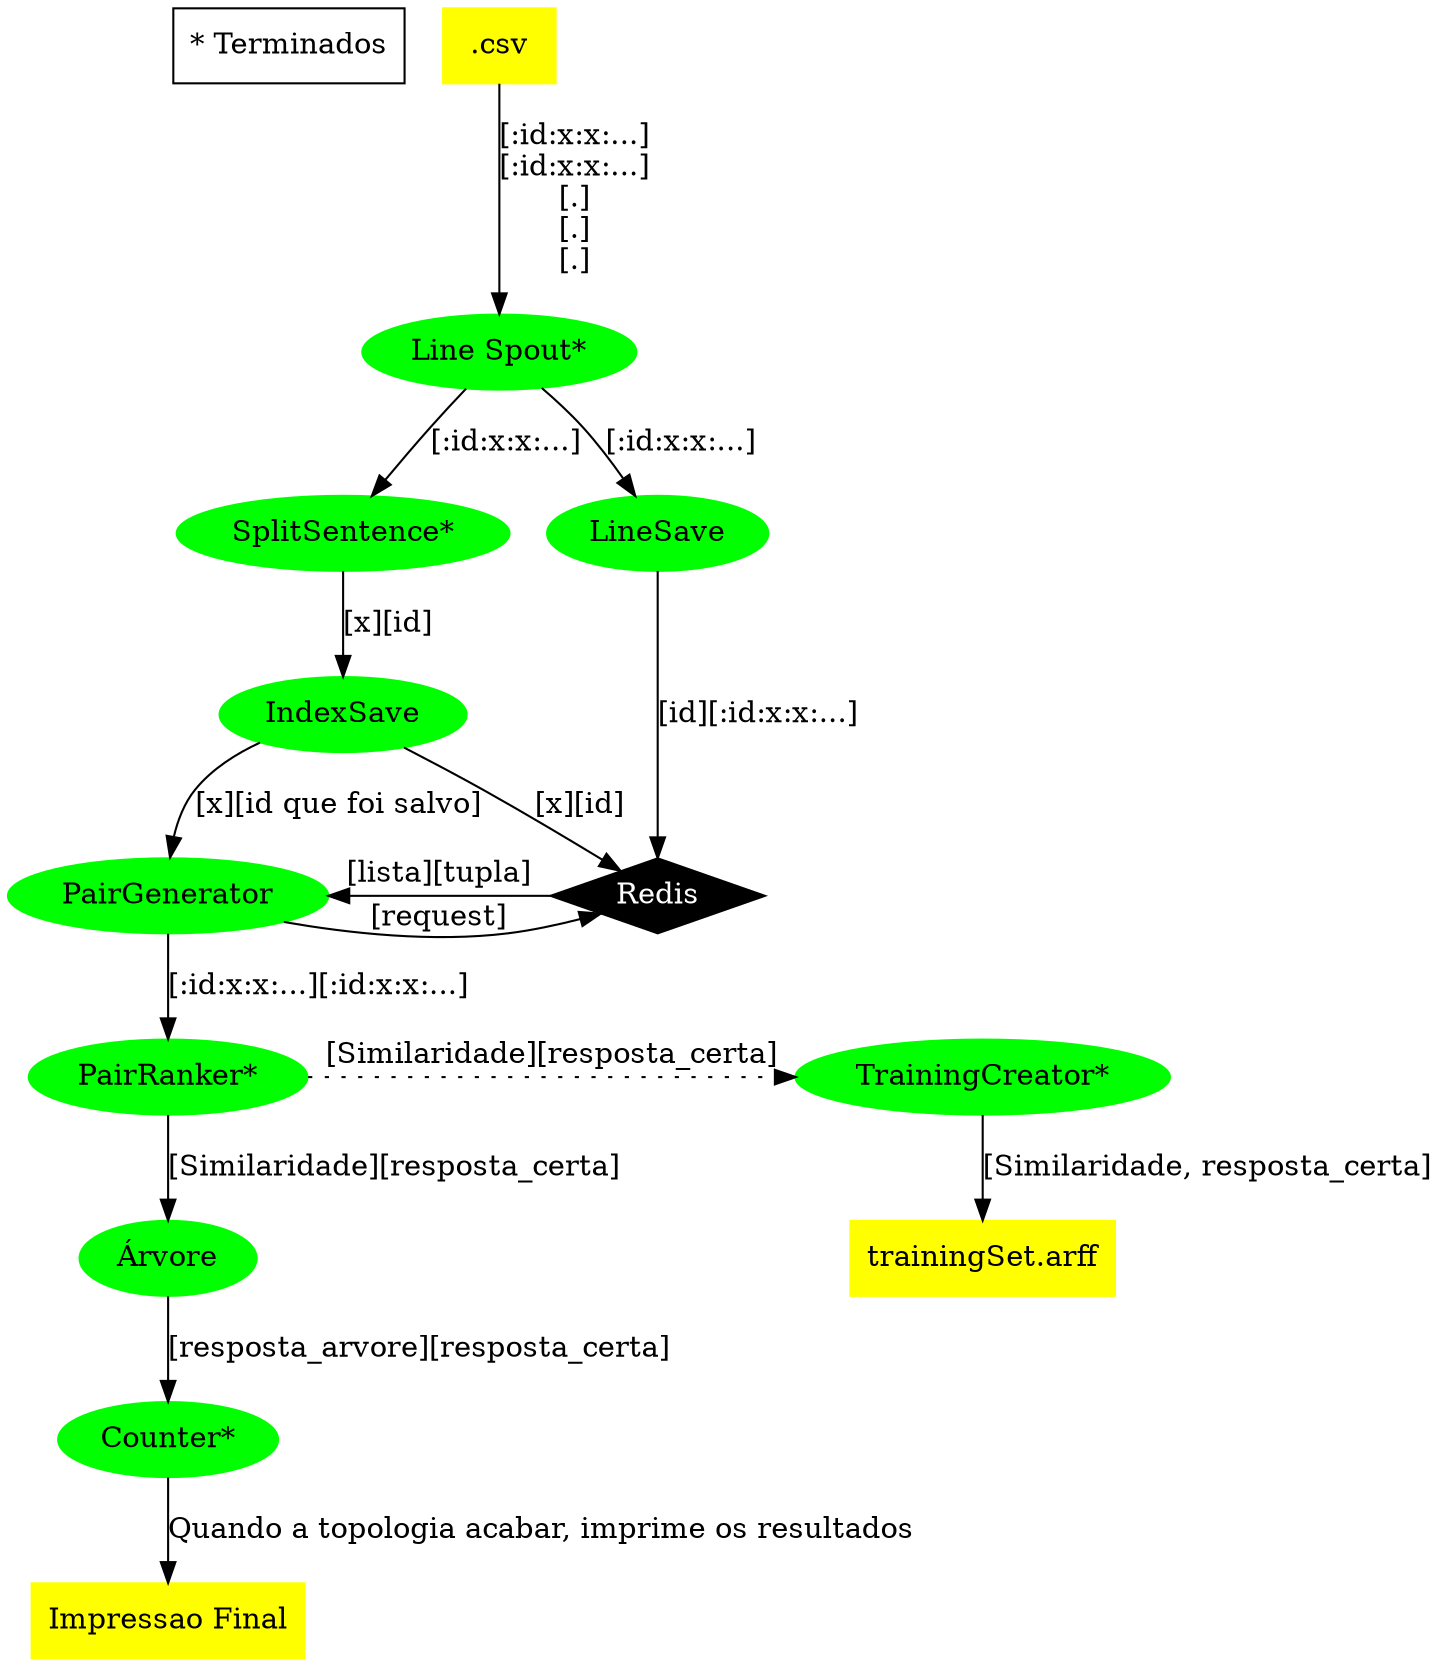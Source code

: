 digraph projeto_topology {
    node [style="filled"]
    comments [shape="box" fillcolor="white" label="* Terminados"]

    //files
    {
        node [shape="box" color="yellow"]
        csv [label=".csv"]
        impressaofinal [label="Impressao Final"]
        trainingset [label="trainingSet.arff"]
    }
    //spouts and bolts
    {
        node [shape="ellipse" color="green"]
        linespout [label="Line Spout*", comment="teste"]
        splitsentence [label="SplitSentence*"]
        linesave [label="LineSave"]
        indexsave [label="IndexSave"]
        pairranker [label="PairRanker*"]
        pairgenerator [label="PairGenerator"]
        arvore [label="Árvore"]
        counter [label="Counter*"]
        trainingcreator [label="TrainingCreator*"]
    }
    //programas
    {
        node [shape="trapezium" color="orange"]
    }

    //outros
    {
        node [shape="diamond" color="black" fontcolor="white"]
        redis [label="Redis"]
    }

    //ligações
    {
        csv -> linespout [label="[:id:x:x:...]\n[:id:x:x:...]\n[.]\n[.]\n[.]"]
        linespout -> splitsentence [label="[:id:x:x:...]"]
        linespout -> linesave [label="[:id:x:x:...]"]
        linesave -> redis [label="[id][:id:x:x:...]"]
        splitsentence -> indexsave [label="[x][id]"]
        indexsave -> redis[label="[x][id]"]
        indexsave -> pairgenerator [label="[x][id que foi salvo]"]
        pairgenerator -> redis [label="[request]"]
        redis -> pairgenerator [label="[lista][tupla]"]
        pairgenerator -> pairranker [label="[:id:x:x:...][:id:x:x:...]"]
        pairranker -> arvore [label="[Similaridade][resposta_certa]"]
        pairranker -> trainingcreator [label="[Similaridade][resposta_certa]" style="dotted"]
        trainingcreator -> trainingset [label="[Similaridade, resposta_certa]"]
        arvore -> counter [label="[resposta_arvore][resposta_certa]"]
        counter -> impressaofinal [label="Quando a topologia acabar, imprime os resultados"]

    }

    //ranks (posições)
    {
        {rank=same; splitsentence linesave}
        {rank=same; pairgenerator redis}
        {rank=same; pairranker trainingcreator}


    }
}
